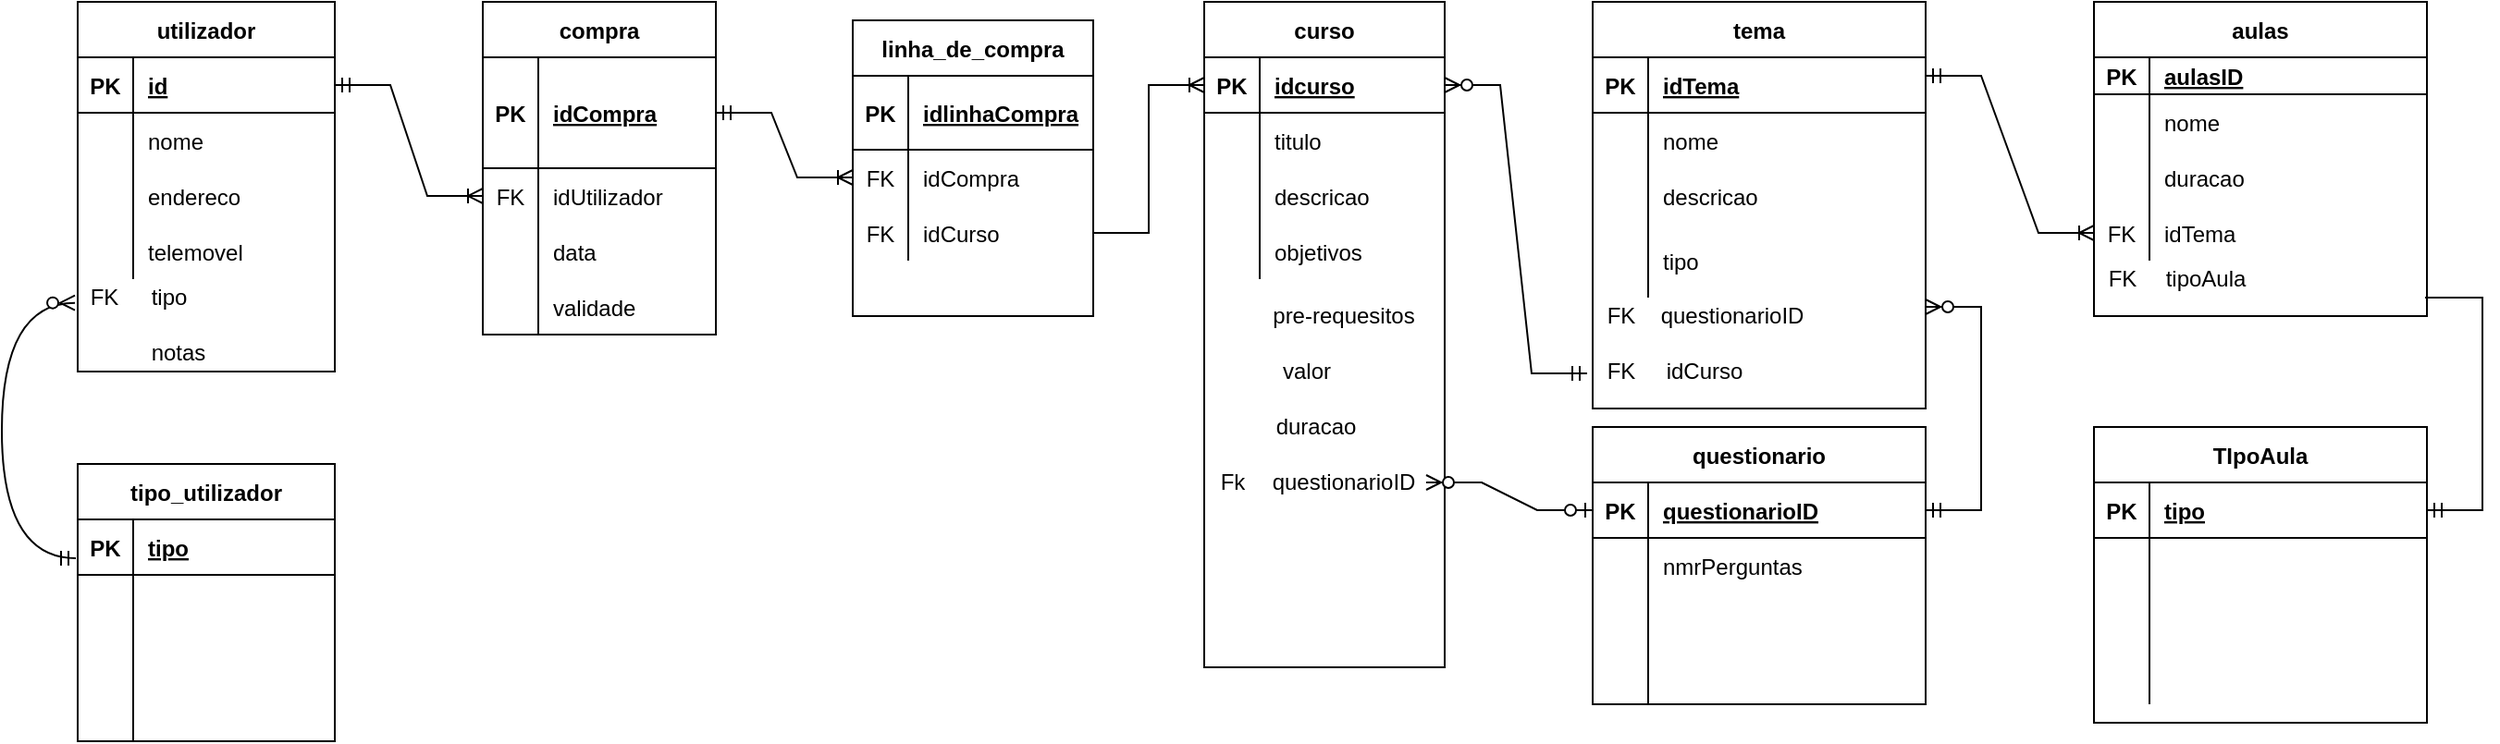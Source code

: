 <mxfile version="15.7.3" type="github">
  <diagram id="vh200znScVI1yW0Zi9pW" name="Page-1">
    <mxGraphModel dx="1662" dy="800" grid="1" gridSize="10" guides="1" tooltips="1" connect="1" arrows="1" fold="1" page="1" pageScale="1" pageWidth="827" pageHeight="1169" math="0" shadow="0">
      <root>
        <mxCell id="0" />
        <mxCell id="1" parent="0" />
        <mxCell id="RiUkdsDSBspVf9KGMONN-1" value="utilizador" style="shape=table;startSize=30;container=1;collapsible=1;childLayout=tableLayout;fixedRows=1;rowLines=0;fontStyle=1;align=center;resizeLast=1;" parent="1" vertex="1">
          <mxGeometry x="61" y="70" width="139" height="200" as="geometry" />
        </mxCell>
        <mxCell id="RiUkdsDSBspVf9KGMONN-2" value="" style="shape=partialRectangle;collapsible=0;dropTarget=0;pointerEvents=0;fillColor=none;top=0;left=0;bottom=1;right=0;points=[[0,0.5],[1,0.5]];portConstraint=eastwest;" parent="RiUkdsDSBspVf9KGMONN-1" vertex="1">
          <mxGeometry y="30" width="139" height="30" as="geometry" />
        </mxCell>
        <mxCell id="RiUkdsDSBspVf9KGMONN-3" value="PK" style="shape=partialRectangle;connectable=0;fillColor=none;top=0;left=0;bottom=0;right=0;fontStyle=1;overflow=hidden;" parent="RiUkdsDSBspVf9KGMONN-2" vertex="1">
          <mxGeometry width="30" height="30" as="geometry">
            <mxRectangle width="30" height="30" as="alternateBounds" />
          </mxGeometry>
        </mxCell>
        <mxCell id="RiUkdsDSBspVf9KGMONN-4" value="id" style="shape=partialRectangle;connectable=0;fillColor=none;top=0;left=0;bottom=0;right=0;align=left;spacingLeft=6;fontStyle=5;overflow=hidden;" parent="RiUkdsDSBspVf9KGMONN-2" vertex="1">
          <mxGeometry x="30" width="109" height="30" as="geometry">
            <mxRectangle width="109" height="30" as="alternateBounds" />
          </mxGeometry>
        </mxCell>
        <mxCell id="RiUkdsDSBspVf9KGMONN-5" value="" style="shape=partialRectangle;collapsible=0;dropTarget=0;pointerEvents=0;fillColor=none;top=0;left=0;bottom=0;right=0;points=[[0,0.5],[1,0.5]];portConstraint=eastwest;" parent="RiUkdsDSBspVf9KGMONN-1" vertex="1">
          <mxGeometry y="60" width="139" height="30" as="geometry" />
        </mxCell>
        <mxCell id="RiUkdsDSBspVf9KGMONN-6" value="" style="shape=partialRectangle;connectable=0;fillColor=none;top=0;left=0;bottom=0;right=0;editable=1;overflow=hidden;" parent="RiUkdsDSBspVf9KGMONN-5" vertex="1">
          <mxGeometry width="30" height="30" as="geometry">
            <mxRectangle width="30" height="30" as="alternateBounds" />
          </mxGeometry>
        </mxCell>
        <mxCell id="RiUkdsDSBspVf9KGMONN-7" value="nome" style="shape=partialRectangle;connectable=0;fillColor=none;top=0;left=0;bottom=0;right=0;align=left;spacingLeft=6;overflow=hidden;" parent="RiUkdsDSBspVf9KGMONN-5" vertex="1">
          <mxGeometry x="30" width="109" height="30" as="geometry">
            <mxRectangle width="109" height="30" as="alternateBounds" />
          </mxGeometry>
        </mxCell>
        <mxCell id="RiUkdsDSBspVf9KGMONN-8" value="" style="shape=partialRectangle;collapsible=0;dropTarget=0;pointerEvents=0;fillColor=none;top=0;left=0;bottom=0;right=0;points=[[0,0.5],[1,0.5]];portConstraint=eastwest;" parent="RiUkdsDSBspVf9KGMONN-1" vertex="1">
          <mxGeometry y="90" width="139" height="30" as="geometry" />
        </mxCell>
        <mxCell id="RiUkdsDSBspVf9KGMONN-9" value="" style="shape=partialRectangle;connectable=0;fillColor=none;top=0;left=0;bottom=0;right=0;editable=1;overflow=hidden;" parent="RiUkdsDSBspVf9KGMONN-8" vertex="1">
          <mxGeometry width="30" height="30" as="geometry">
            <mxRectangle width="30" height="30" as="alternateBounds" />
          </mxGeometry>
        </mxCell>
        <mxCell id="RiUkdsDSBspVf9KGMONN-10" value="endereco" style="shape=partialRectangle;connectable=0;fillColor=none;top=0;left=0;bottom=0;right=0;align=left;spacingLeft=6;overflow=hidden;" parent="RiUkdsDSBspVf9KGMONN-8" vertex="1">
          <mxGeometry x="30" width="109" height="30" as="geometry">
            <mxRectangle width="109" height="30" as="alternateBounds" />
          </mxGeometry>
        </mxCell>
        <mxCell id="RiUkdsDSBspVf9KGMONN-11" value="" style="shape=partialRectangle;collapsible=0;dropTarget=0;pointerEvents=0;fillColor=none;top=0;left=0;bottom=0;right=0;points=[[0,0.5],[1,0.5]];portConstraint=eastwest;" parent="RiUkdsDSBspVf9KGMONN-1" vertex="1">
          <mxGeometry y="120" width="139" height="30" as="geometry" />
        </mxCell>
        <mxCell id="RiUkdsDSBspVf9KGMONN-12" value="" style="shape=partialRectangle;connectable=0;fillColor=none;top=0;left=0;bottom=0;right=0;editable=1;overflow=hidden;" parent="RiUkdsDSBspVf9KGMONN-11" vertex="1">
          <mxGeometry width="30" height="30" as="geometry">
            <mxRectangle width="30" height="30" as="alternateBounds" />
          </mxGeometry>
        </mxCell>
        <mxCell id="RiUkdsDSBspVf9KGMONN-13" value="telemovel" style="shape=partialRectangle;connectable=0;fillColor=none;top=0;left=0;bottom=0;right=0;align=left;spacingLeft=6;overflow=hidden;" parent="RiUkdsDSBspVf9KGMONN-11" vertex="1">
          <mxGeometry x="30" width="109" height="30" as="geometry">
            <mxRectangle width="109" height="30" as="alternateBounds" />
          </mxGeometry>
        </mxCell>
        <mxCell id="RiUkdsDSBspVf9KGMONN-14" value="curso" style="shape=table;startSize=30;container=1;collapsible=1;childLayout=tableLayout;fixedRows=1;rowLines=0;fontStyle=1;align=center;resizeLast=1;" parent="1" vertex="1">
          <mxGeometry x="670" y="70" width="130" height="360" as="geometry" />
        </mxCell>
        <mxCell id="RiUkdsDSBspVf9KGMONN-15" value="" style="shape=partialRectangle;collapsible=0;dropTarget=0;pointerEvents=0;fillColor=none;top=0;left=0;bottom=1;right=0;points=[[0,0.5],[1,0.5]];portConstraint=eastwest;" parent="RiUkdsDSBspVf9KGMONN-14" vertex="1">
          <mxGeometry y="30" width="130" height="30" as="geometry" />
        </mxCell>
        <mxCell id="RiUkdsDSBspVf9KGMONN-16" value="PK" style="shape=partialRectangle;connectable=0;fillColor=none;top=0;left=0;bottom=0;right=0;fontStyle=1;overflow=hidden;" parent="RiUkdsDSBspVf9KGMONN-15" vertex="1">
          <mxGeometry width="30" height="30" as="geometry">
            <mxRectangle width="30" height="30" as="alternateBounds" />
          </mxGeometry>
        </mxCell>
        <mxCell id="RiUkdsDSBspVf9KGMONN-17" value="idcurso" style="shape=partialRectangle;connectable=0;fillColor=none;top=0;left=0;bottom=0;right=0;align=left;spacingLeft=6;fontStyle=5;overflow=hidden;" parent="RiUkdsDSBspVf9KGMONN-15" vertex="1">
          <mxGeometry x="30" width="100" height="30" as="geometry">
            <mxRectangle width="100" height="30" as="alternateBounds" />
          </mxGeometry>
        </mxCell>
        <mxCell id="RiUkdsDSBspVf9KGMONN-18" value="" style="shape=partialRectangle;collapsible=0;dropTarget=0;pointerEvents=0;fillColor=none;top=0;left=0;bottom=0;right=0;points=[[0,0.5],[1,0.5]];portConstraint=eastwest;" parent="RiUkdsDSBspVf9KGMONN-14" vertex="1">
          <mxGeometry y="60" width="130" height="30" as="geometry" />
        </mxCell>
        <mxCell id="RiUkdsDSBspVf9KGMONN-19" value="" style="shape=partialRectangle;connectable=0;fillColor=none;top=0;left=0;bottom=0;right=0;editable=1;overflow=hidden;" parent="RiUkdsDSBspVf9KGMONN-18" vertex="1">
          <mxGeometry width="30" height="30" as="geometry">
            <mxRectangle width="30" height="30" as="alternateBounds" />
          </mxGeometry>
        </mxCell>
        <mxCell id="RiUkdsDSBspVf9KGMONN-20" value="titulo" style="shape=partialRectangle;connectable=0;fillColor=none;top=0;left=0;bottom=0;right=0;align=left;spacingLeft=6;overflow=hidden;" parent="RiUkdsDSBspVf9KGMONN-18" vertex="1">
          <mxGeometry x="30" width="100" height="30" as="geometry">
            <mxRectangle width="100" height="30" as="alternateBounds" />
          </mxGeometry>
        </mxCell>
        <mxCell id="RiUkdsDSBspVf9KGMONN-21" value="" style="shape=partialRectangle;collapsible=0;dropTarget=0;pointerEvents=0;fillColor=none;top=0;left=0;bottom=0;right=0;points=[[0,0.5],[1,0.5]];portConstraint=eastwest;" parent="RiUkdsDSBspVf9KGMONN-14" vertex="1">
          <mxGeometry y="90" width="130" height="30" as="geometry" />
        </mxCell>
        <mxCell id="RiUkdsDSBspVf9KGMONN-22" value="" style="shape=partialRectangle;connectable=0;fillColor=none;top=0;left=0;bottom=0;right=0;editable=1;overflow=hidden;" parent="RiUkdsDSBspVf9KGMONN-21" vertex="1">
          <mxGeometry width="30" height="30" as="geometry">
            <mxRectangle width="30" height="30" as="alternateBounds" />
          </mxGeometry>
        </mxCell>
        <mxCell id="RiUkdsDSBspVf9KGMONN-23" value="descricao" style="shape=partialRectangle;connectable=0;fillColor=none;top=0;left=0;bottom=0;right=0;align=left;spacingLeft=6;overflow=hidden;" parent="RiUkdsDSBspVf9KGMONN-21" vertex="1">
          <mxGeometry x="30" width="100" height="30" as="geometry">
            <mxRectangle width="100" height="30" as="alternateBounds" />
          </mxGeometry>
        </mxCell>
        <mxCell id="RiUkdsDSBspVf9KGMONN-24" value="" style="shape=partialRectangle;collapsible=0;dropTarget=0;pointerEvents=0;fillColor=none;top=0;left=0;bottom=0;right=0;points=[[0,0.5],[1,0.5]];portConstraint=eastwest;" parent="RiUkdsDSBspVf9KGMONN-14" vertex="1">
          <mxGeometry y="120" width="130" height="30" as="geometry" />
        </mxCell>
        <mxCell id="RiUkdsDSBspVf9KGMONN-25" value="" style="shape=partialRectangle;connectable=0;fillColor=none;top=0;left=0;bottom=0;right=0;editable=1;overflow=hidden;" parent="RiUkdsDSBspVf9KGMONN-24" vertex="1">
          <mxGeometry width="30" height="30" as="geometry">
            <mxRectangle width="30" height="30" as="alternateBounds" />
          </mxGeometry>
        </mxCell>
        <mxCell id="RiUkdsDSBspVf9KGMONN-26" value="objetivos" style="shape=partialRectangle;connectable=0;fillColor=none;top=0;left=0;bottom=0;right=0;align=left;spacingLeft=6;overflow=hidden;" parent="RiUkdsDSBspVf9KGMONN-24" vertex="1">
          <mxGeometry x="30" width="100" height="30" as="geometry">
            <mxRectangle width="100" height="30" as="alternateBounds" />
          </mxGeometry>
        </mxCell>
        <mxCell id="RiUkdsDSBspVf9KGMONN-28" value="pre-requesitos" style="text;html=1;align=center;verticalAlign=middle;resizable=0;points=[];autosize=1;strokeColor=none;fillColor=none;" parent="1" vertex="1">
          <mxGeometry x="700" y="230" width="90" height="20" as="geometry" />
        </mxCell>
        <mxCell id="RiUkdsDSBspVf9KGMONN-30" value="duracao&lt;span style=&quot;color: rgba(0 , 0 , 0 , 0) ; font-family: monospace ; font-size: 0px&quot;&gt;%3CmxGraphModel%3E%3Croot%3E%3CmxCell%20id%3D%220%22%2F%3E%3CmxCell%20id%3D%221%22%20parent%3D%220%22%2F%3E%3CmxCell%20id%3D%222%22%20value%3D%22pre-requesitos%22%20style%3D%22text%3Bhtml%3D1%3Balign%3Dcenter%3BverticalAlign%3Dmiddle%3Bresizable%3D0%3Bpoints%3D%5B%5D%3Bautosize%3D1%3BstrokeColor%3Dnone%3BfillColor%3Dnone%3B%22%20vertex%3D%221%22%20parent%3D%221%22%3E%3CmxGeometry%20x%3D%22260%22%20y%3D%22480%22%20width%3D%2290%22%20height%3D%2220%22%20as%3D%22geometry%22%2F%3E%3C%2FmxCell%3E%3C%2Froot%3E%3C%2FmxGraphModel%3E&lt;/span&gt;" style="text;html=1;align=center;verticalAlign=middle;resizable=0;points=[];autosize=1;strokeColor=none;fillColor=none;" parent="1" vertex="1">
          <mxGeometry x="700" y="290" width="60" height="20" as="geometry" />
        </mxCell>
        <mxCell id="RiUkdsDSBspVf9KGMONN-31" value="valor" style="text;html=1;align=center;verticalAlign=middle;resizable=0;points=[];autosize=1;strokeColor=none;fillColor=none;" parent="1" vertex="1">
          <mxGeometry x="705" y="260" width="40" height="20" as="geometry" />
        </mxCell>
        <mxCell id="RiUkdsDSBspVf9KGMONN-34" value="tipo_utilizador" style="shape=table;startSize=30;container=1;collapsible=1;childLayout=tableLayout;fixedRows=1;rowLines=0;fontStyle=1;align=center;resizeLast=1;" parent="1" vertex="1">
          <mxGeometry x="61" y="320" width="139" height="150" as="geometry" />
        </mxCell>
        <mxCell id="RiUkdsDSBspVf9KGMONN-35" value="" style="shape=partialRectangle;collapsible=0;dropTarget=0;pointerEvents=0;fillColor=none;top=0;left=0;bottom=1;right=0;points=[[0,0.5],[1,0.5]];portConstraint=eastwest;" parent="RiUkdsDSBspVf9KGMONN-34" vertex="1">
          <mxGeometry y="30" width="139" height="30" as="geometry" />
        </mxCell>
        <mxCell id="RiUkdsDSBspVf9KGMONN-36" value="PK" style="shape=partialRectangle;connectable=0;fillColor=none;top=0;left=0;bottom=0;right=0;fontStyle=1;overflow=hidden;" parent="RiUkdsDSBspVf9KGMONN-35" vertex="1">
          <mxGeometry width="30" height="30" as="geometry">
            <mxRectangle width="30" height="30" as="alternateBounds" />
          </mxGeometry>
        </mxCell>
        <mxCell id="RiUkdsDSBspVf9KGMONN-37" value="tipo" style="shape=partialRectangle;connectable=0;fillColor=none;top=0;left=0;bottom=0;right=0;align=left;spacingLeft=6;fontStyle=5;overflow=hidden;" parent="RiUkdsDSBspVf9KGMONN-35" vertex="1">
          <mxGeometry x="30" width="109" height="30" as="geometry">
            <mxRectangle width="109" height="30" as="alternateBounds" />
          </mxGeometry>
        </mxCell>
        <mxCell id="RiUkdsDSBspVf9KGMONN-38" value="" style="shape=partialRectangle;collapsible=0;dropTarget=0;pointerEvents=0;fillColor=none;top=0;left=0;bottom=0;right=0;points=[[0,0.5],[1,0.5]];portConstraint=eastwest;" parent="RiUkdsDSBspVf9KGMONN-34" vertex="1">
          <mxGeometry y="60" width="139" height="30" as="geometry" />
        </mxCell>
        <mxCell id="RiUkdsDSBspVf9KGMONN-39" value="" style="shape=partialRectangle;connectable=0;fillColor=none;top=0;left=0;bottom=0;right=0;editable=1;overflow=hidden;" parent="RiUkdsDSBspVf9KGMONN-38" vertex="1">
          <mxGeometry width="30" height="30" as="geometry">
            <mxRectangle width="30" height="30" as="alternateBounds" />
          </mxGeometry>
        </mxCell>
        <mxCell id="RiUkdsDSBspVf9KGMONN-40" value="" style="shape=partialRectangle;connectable=0;fillColor=none;top=0;left=0;bottom=0;right=0;align=left;spacingLeft=6;overflow=hidden;" parent="RiUkdsDSBspVf9KGMONN-38" vertex="1">
          <mxGeometry x="30" width="109" height="30" as="geometry">
            <mxRectangle width="109" height="30" as="alternateBounds" />
          </mxGeometry>
        </mxCell>
        <mxCell id="RiUkdsDSBspVf9KGMONN-41" value="" style="shape=partialRectangle;collapsible=0;dropTarget=0;pointerEvents=0;fillColor=none;top=0;left=0;bottom=0;right=0;points=[[0,0.5],[1,0.5]];portConstraint=eastwest;" parent="RiUkdsDSBspVf9KGMONN-34" vertex="1">
          <mxGeometry y="90" width="139" height="30" as="geometry" />
        </mxCell>
        <mxCell id="RiUkdsDSBspVf9KGMONN-42" value="" style="shape=partialRectangle;connectable=0;fillColor=none;top=0;left=0;bottom=0;right=0;editable=1;overflow=hidden;" parent="RiUkdsDSBspVf9KGMONN-41" vertex="1">
          <mxGeometry width="30" height="30" as="geometry">
            <mxRectangle width="30" height="30" as="alternateBounds" />
          </mxGeometry>
        </mxCell>
        <mxCell id="RiUkdsDSBspVf9KGMONN-43" value="" style="shape=partialRectangle;connectable=0;fillColor=none;top=0;left=0;bottom=0;right=0;align=left;spacingLeft=6;overflow=hidden;" parent="RiUkdsDSBspVf9KGMONN-41" vertex="1">
          <mxGeometry x="30" width="109" height="30" as="geometry">
            <mxRectangle width="109" height="30" as="alternateBounds" />
          </mxGeometry>
        </mxCell>
        <mxCell id="RiUkdsDSBspVf9KGMONN-44" value="" style="shape=partialRectangle;collapsible=0;dropTarget=0;pointerEvents=0;fillColor=none;top=0;left=0;bottom=0;right=0;points=[[0,0.5],[1,0.5]];portConstraint=eastwest;" parent="RiUkdsDSBspVf9KGMONN-34" vertex="1">
          <mxGeometry y="120" width="139" height="30" as="geometry" />
        </mxCell>
        <mxCell id="RiUkdsDSBspVf9KGMONN-45" value="" style="shape=partialRectangle;connectable=0;fillColor=none;top=0;left=0;bottom=0;right=0;editable=1;overflow=hidden;" parent="RiUkdsDSBspVf9KGMONN-44" vertex="1">
          <mxGeometry width="30" height="30" as="geometry">
            <mxRectangle width="30" height="30" as="alternateBounds" />
          </mxGeometry>
        </mxCell>
        <mxCell id="RiUkdsDSBspVf9KGMONN-46" value="" style="shape=partialRectangle;connectable=0;fillColor=none;top=0;left=0;bottom=0;right=0;align=left;spacingLeft=6;overflow=hidden;" parent="RiUkdsDSBspVf9KGMONN-44" vertex="1">
          <mxGeometry x="30" width="109" height="30" as="geometry">
            <mxRectangle width="109" height="30" as="alternateBounds" />
          </mxGeometry>
        </mxCell>
        <mxCell id="RiUkdsDSBspVf9KGMONN-47" value="" style="edgeStyle=orthogonalEdgeStyle;fontSize=12;html=1;endArrow=ERzeroToMany;startArrow=ERmandOne;rounded=0;entryX=-0.016;entryY=0.641;entryDx=0;entryDy=0;entryPerimeter=0;elbow=vertical;curved=1;" parent="1" target="RiUkdsDSBspVf9KGMONN-49" edge="1">
          <mxGeometry width="100" height="100" relative="1" as="geometry">
            <mxPoint x="60" y="371" as="sourcePoint" />
            <mxPoint x="140" y="230" as="targetPoint" />
            <Array as="points">
              <mxPoint x="20" y="371" />
              <mxPoint x="20" y="233" />
            </Array>
          </mxGeometry>
        </mxCell>
        <mxCell id="RiUkdsDSBspVf9KGMONN-48" value="tipo" style="text;html=1;align=center;verticalAlign=middle;resizable=0;points=[];autosize=1;strokeColor=none;fillColor=none;" parent="1" vertex="1">
          <mxGeometry x="95" y="220" width="30" height="20" as="geometry" />
        </mxCell>
        <mxCell id="RiUkdsDSBspVf9KGMONN-49" value="FK" style="text;html=1;align=center;verticalAlign=middle;resizable=0;points=[];autosize=1;strokeColor=none;fillColor=none;" parent="1" vertex="1">
          <mxGeometry x="60" y="220" width="30" height="20" as="geometry" />
        </mxCell>
        <mxCell id="RiUkdsDSBspVf9KGMONN-50" value="compra" style="shape=table;startSize=30;container=1;collapsible=1;childLayout=tableLayout;fixedRows=1;rowLines=0;fontStyle=1;align=center;resizeLast=1;" parent="1" vertex="1">
          <mxGeometry x="280" y="70" width="126" height="180" as="geometry" />
        </mxCell>
        <mxCell id="RiUkdsDSBspVf9KGMONN-51" value="" style="shape=partialRectangle;collapsible=0;dropTarget=0;pointerEvents=0;fillColor=none;top=0;left=0;bottom=1;right=0;points=[[0,0.5],[1,0.5]];portConstraint=eastwest;" parent="RiUkdsDSBspVf9KGMONN-50" vertex="1">
          <mxGeometry y="30" width="126" height="60" as="geometry" />
        </mxCell>
        <mxCell id="RiUkdsDSBspVf9KGMONN-52" value="PK" style="shape=partialRectangle;connectable=0;fillColor=none;top=0;left=0;bottom=0;right=0;fontStyle=1;overflow=hidden;" parent="RiUkdsDSBspVf9KGMONN-51" vertex="1">
          <mxGeometry width="30" height="60" as="geometry">
            <mxRectangle width="30" height="60" as="alternateBounds" />
          </mxGeometry>
        </mxCell>
        <mxCell id="RiUkdsDSBspVf9KGMONN-53" value="idCompra" style="shape=partialRectangle;connectable=0;fillColor=none;top=0;left=0;bottom=0;right=0;align=left;spacingLeft=6;fontStyle=5;overflow=hidden;" parent="RiUkdsDSBspVf9KGMONN-51" vertex="1">
          <mxGeometry x="30" width="96" height="60" as="geometry">
            <mxRectangle width="96" height="60" as="alternateBounds" />
          </mxGeometry>
        </mxCell>
        <mxCell id="RiUkdsDSBspVf9KGMONN-54" value="" style="shape=partialRectangle;collapsible=0;dropTarget=0;pointerEvents=0;fillColor=none;top=0;left=0;bottom=0;right=0;points=[[0,0.5],[1,0.5]];portConstraint=eastwest;" parent="RiUkdsDSBspVf9KGMONN-50" vertex="1">
          <mxGeometry y="90" width="126" height="30" as="geometry" />
        </mxCell>
        <mxCell id="RiUkdsDSBspVf9KGMONN-55" value="FK" style="shape=partialRectangle;connectable=0;fillColor=none;top=0;left=0;bottom=0;right=0;editable=1;overflow=hidden;" parent="RiUkdsDSBspVf9KGMONN-54" vertex="1">
          <mxGeometry width="30" height="30" as="geometry">
            <mxRectangle width="30" height="30" as="alternateBounds" />
          </mxGeometry>
        </mxCell>
        <mxCell id="RiUkdsDSBspVf9KGMONN-56" value="idUtilizador" style="shape=partialRectangle;connectable=0;fillColor=none;top=0;left=0;bottom=0;right=0;align=left;spacingLeft=6;overflow=hidden;" parent="RiUkdsDSBspVf9KGMONN-54" vertex="1">
          <mxGeometry x="30" width="96" height="30" as="geometry">
            <mxRectangle width="96" height="30" as="alternateBounds" />
          </mxGeometry>
        </mxCell>
        <mxCell id="RiUkdsDSBspVf9KGMONN-57" value="" style="shape=partialRectangle;collapsible=0;dropTarget=0;pointerEvents=0;fillColor=none;top=0;left=0;bottom=0;right=0;points=[[0,0.5],[1,0.5]];portConstraint=eastwest;" parent="RiUkdsDSBspVf9KGMONN-50" vertex="1">
          <mxGeometry y="120" width="126" height="30" as="geometry" />
        </mxCell>
        <mxCell id="RiUkdsDSBspVf9KGMONN-58" value="" style="shape=partialRectangle;connectable=0;fillColor=none;top=0;left=0;bottom=0;right=0;editable=1;overflow=hidden;" parent="RiUkdsDSBspVf9KGMONN-57" vertex="1">
          <mxGeometry width="30" height="30" as="geometry">
            <mxRectangle width="30" height="30" as="alternateBounds" />
          </mxGeometry>
        </mxCell>
        <mxCell id="RiUkdsDSBspVf9KGMONN-59" value="data" style="shape=partialRectangle;connectable=0;fillColor=none;top=0;left=0;bottom=0;right=0;align=left;spacingLeft=6;overflow=hidden;" parent="RiUkdsDSBspVf9KGMONN-57" vertex="1">
          <mxGeometry x="30" width="96" height="30" as="geometry">
            <mxRectangle width="96" height="30" as="alternateBounds" />
          </mxGeometry>
        </mxCell>
        <mxCell id="RiUkdsDSBspVf9KGMONN-60" value="" style="shape=partialRectangle;collapsible=0;dropTarget=0;pointerEvents=0;fillColor=none;top=0;left=0;bottom=0;right=0;points=[[0,0.5],[1,0.5]];portConstraint=eastwest;" parent="RiUkdsDSBspVf9KGMONN-50" vertex="1">
          <mxGeometry y="150" width="126" height="30" as="geometry" />
        </mxCell>
        <mxCell id="RiUkdsDSBspVf9KGMONN-61" value="" style="shape=partialRectangle;connectable=0;fillColor=none;top=0;left=0;bottom=0;right=0;editable=1;overflow=hidden;" parent="RiUkdsDSBspVf9KGMONN-60" vertex="1">
          <mxGeometry width="30" height="30" as="geometry">
            <mxRectangle width="30" height="30" as="alternateBounds" />
          </mxGeometry>
        </mxCell>
        <mxCell id="RiUkdsDSBspVf9KGMONN-62" value="validade" style="shape=partialRectangle;connectable=0;fillColor=none;top=0;left=0;bottom=0;right=0;align=left;spacingLeft=6;overflow=hidden;" parent="RiUkdsDSBspVf9KGMONN-60" vertex="1">
          <mxGeometry x="30" width="96" height="30" as="geometry">
            <mxRectangle width="96" height="30" as="alternateBounds" />
          </mxGeometry>
        </mxCell>
        <mxCell id="RiUkdsDSBspVf9KGMONN-63" value="linha_de_compra" style="shape=table;startSize=30;container=1;collapsible=1;childLayout=tableLayout;fixedRows=1;rowLines=0;fontStyle=1;align=center;resizeLast=1;" parent="1" vertex="1">
          <mxGeometry x="480" y="80" width="130" height="160" as="geometry" />
        </mxCell>
        <mxCell id="RiUkdsDSBspVf9KGMONN-64" value="" style="shape=partialRectangle;collapsible=0;dropTarget=0;pointerEvents=0;fillColor=none;top=0;left=0;bottom=1;right=0;points=[[0,0.5],[1,0.5]];portConstraint=eastwest;" parent="RiUkdsDSBspVf9KGMONN-63" vertex="1">
          <mxGeometry y="30" width="130" height="40" as="geometry" />
        </mxCell>
        <mxCell id="RiUkdsDSBspVf9KGMONN-65" value="PK" style="shape=partialRectangle;connectable=0;fillColor=none;top=0;left=0;bottom=0;right=0;fontStyle=1;overflow=hidden;" parent="RiUkdsDSBspVf9KGMONN-64" vertex="1">
          <mxGeometry width="30" height="40" as="geometry">
            <mxRectangle width="30" height="40" as="alternateBounds" />
          </mxGeometry>
        </mxCell>
        <mxCell id="RiUkdsDSBspVf9KGMONN-66" value="idlinhaCompra" style="shape=partialRectangle;connectable=0;fillColor=none;top=0;left=0;bottom=0;right=0;align=left;spacingLeft=6;fontStyle=5;overflow=hidden;" parent="RiUkdsDSBspVf9KGMONN-64" vertex="1">
          <mxGeometry x="30" width="100" height="40" as="geometry">
            <mxRectangle width="100" height="40" as="alternateBounds" />
          </mxGeometry>
        </mxCell>
        <mxCell id="RiUkdsDSBspVf9KGMONN-67" value="" style="shape=partialRectangle;collapsible=0;dropTarget=0;pointerEvents=0;fillColor=none;top=0;left=0;bottom=0;right=0;points=[[0,0.5],[1,0.5]];portConstraint=eastwest;" parent="RiUkdsDSBspVf9KGMONN-63" vertex="1">
          <mxGeometry y="70" width="130" height="30" as="geometry" />
        </mxCell>
        <mxCell id="RiUkdsDSBspVf9KGMONN-68" value="FK" style="shape=partialRectangle;connectable=0;fillColor=none;top=0;left=0;bottom=0;right=0;editable=1;overflow=hidden;" parent="RiUkdsDSBspVf9KGMONN-67" vertex="1">
          <mxGeometry width="30" height="30" as="geometry">
            <mxRectangle width="30" height="30" as="alternateBounds" />
          </mxGeometry>
        </mxCell>
        <mxCell id="RiUkdsDSBspVf9KGMONN-69" value="idCompra" style="shape=partialRectangle;connectable=0;fillColor=none;top=0;left=0;bottom=0;right=0;align=left;spacingLeft=6;overflow=hidden;" parent="RiUkdsDSBspVf9KGMONN-67" vertex="1">
          <mxGeometry x="30" width="100" height="30" as="geometry">
            <mxRectangle width="100" height="30" as="alternateBounds" />
          </mxGeometry>
        </mxCell>
        <mxCell id="RiUkdsDSBspVf9KGMONN-73" value="" style="shape=partialRectangle;collapsible=0;dropTarget=0;pointerEvents=0;fillColor=none;top=0;left=0;bottom=0;right=0;points=[[0,0.5],[1,0.5]];portConstraint=eastwest;" parent="RiUkdsDSBspVf9KGMONN-63" vertex="1">
          <mxGeometry y="100" width="130" height="30" as="geometry" />
        </mxCell>
        <mxCell id="RiUkdsDSBspVf9KGMONN-74" value="FK" style="shape=partialRectangle;connectable=0;fillColor=none;top=0;left=0;bottom=0;right=0;editable=1;overflow=hidden;" parent="RiUkdsDSBspVf9KGMONN-73" vertex="1">
          <mxGeometry width="30" height="30" as="geometry">
            <mxRectangle width="30" height="30" as="alternateBounds" />
          </mxGeometry>
        </mxCell>
        <mxCell id="RiUkdsDSBspVf9KGMONN-75" value="idCurso" style="shape=partialRectangle;connectable=0;fillColor=none;top=0;left=0;bottom=0;right=0;align=left;spacingLeft=6;overflow=hidden;" parent="RiUkdsDSBspVf9KGMONN-73" vertex="1">
          <mxGeometry x="30" width="100" height="30" as="geometry">
            <mxRectangle width="100" height="30" as="alternateBounds" />
          </mxGeometry>
        </mxCell>
        <mxCell id="RiUkdsDSBspVf9KGMONN-79" value="" style="edgeStyle=entityRelationEdgeStyle;fontSize=12;html=1;endArrow=ERoneToMany;startArrow=ERmandOne;rounded=0;entryX=0;entryY=0.5;entryDx=0;entryDy=0;" parent="1" source="RiUkdsDSBspVf9KGMONN-2" target="RiUkdsDSBspVf9KGMONN-54" edge="1">
          <mxGeometry width="100" height="100" relative="1" as="geometry">
            <mxPoint x="310" y="340" as="sourcePoint" />
            <mxPoint x="410" y="240" as="targetPoint" />
          </mxGeometry>
        </mxCell>
        <mxCell id="RiUkdsDSBspVf9KGMONN-80" value="" style="edgeStyle=entityRelationEdgeStyle;fontSize=12;html=1;endArrow=ERoneToMany;startArrow=ERmandOne;rounded=0;entryX=0;entryY=0.5;entryDx=0;entryDy=0;" parent="1" source="RiUkdsDSBspVf9KGMONN-51" target="RiUkdsDSBspVf9KGMONN-67" edge="1">
          <mxGeometry width="100" height="100" relative="1" as="geometry">
            <mxPoint x="414" y="185.0" as="sourcePoint" />
            <mxPoint x="480" y="177" as="targetPoint" />
          </mxGeometry>
        </mxCell>
        <mxCell id="RiUkdsDSBspVf9KGMONN-95" value="tema" style="shape=table;startSize=30;container=1;collapsible=1;childLayout=tableLayout;fixedRows=1;rowLines=0;fontStyle=1;align=center;resizeLast=1;" parent="1" vertex="1">
          <mxGeometry x="880" y="70" width="180" height="220" as="geometry" />
        </mxCell>
        <mxCell id="RiUkdsDSBspVf9KGMONN-96" value="" style="shape=partialRectangle;collapsible=0;dropTarget=0;pointerEvents=0;fillColor=none;top=0;left=0;bottom=1;right=0;points=[[0,0.5],[1,0.5]];portConstraint=eastwest;" parent="RiUkdsDSBspVf9KGMONN-95" vertex="1">
          <mxGeometry y="30" width="180" height="30" as="geometry" />
        </mxCell>
        <mxCell id="RiUkdsDSBspVf9KGMONN-97" value="PK" style="shape=partialRectangle;connectable=0;fillColor=none;top=0;left=0;bottom=0;right=0;fontStyle=1;overflow=hidden;" parent="RiUkdsDSBspVf9KGMONN-96" vertex="1">
          <mxGeometry width="30" height="30" as="geometry">
            <mxRectangle width="30" height="30" as="alternateBounds" />
          </mxGeometry>
        </mxCell>
        <mxCell id="RiUkdsDSBspVf9KGMONN-98" value="idTema" style="shape=partialRectangle;connectable=0;fillColor=none;top=0;left=0;bottom=0;right=0;align=left;spacingLeft=6;fontStyle=5;overflow=hidden;" parent="RiUkdsDSBspVf9KGMONN-96" vertex="1">
          <mxGeometry x="30" width="150" height="30" as="geometry">
            <mxRectangle width="150" height="30" as="alternateBounds" />
          </mxGeometry>
        </mxCell>
        <mxCell id="RiUkdsDSBspVf9KGMONN-99" value="" style="shape=partialRectangle;collapsible=0;dropTarget=0;pointerEvents=0;fillColor=none;top=0;left=0;bottom=0;right=0;points=[[0,0.5],[1,0.5]];portConstraint=eastwest;" parent="RiUkdsDSBspVf9KGMONN-95" vertex="1">
          <mxGeometry y="60" width="180" height="30" as="geometry" />
        </mxCell>
        <mxCell id="RiUkdsDSBspVf9KGMONN-100" value="" style="shape=partialRectangle;connectable=0;fillColor=none;top=0;left=0;bottom=0;right=0;editable=1;overflow=hidden;" parent="RiUkdsDSBspVf9KGMONN-99" vertex="1">
          <mxGeometry width="30" height="30" as="geometry">
            <mxRectangle width="30" height="30" as="alternateBounds" />
          </mxGeometry>
        </mxCell>
        <mxCell id="RiUkdsDSBspVf9KGMONN-101" value="nome" style="shape=partialRectangle;connectable=0;fillColor=none;top=0;left=0;bottom=0;right=0;align=left;spacingLeft=6;overflow=hidden;" parent="RiUkdsDSBspVf9KGMONN-99" vertex="1">
          <mxGeometry x="30" width="150" height="30" as="geometry">
            <mxRectangle width="150" height="30" as="alternateBounds" />
          </mxGeometry>
        </mxCell>
        <mxCell id="RiUkdsDSBspVf9KGMONN-102" value="" style="shape=partialRectangle;collapsible=0;dropTarget=0;pointerEvents=0;fillColor=none;top=0;left=0;bottom=0;right=0;points=[[0,0.5],[1,0.5]];portConstraint=eastwest;" parent="RiUkdsDSBspVf9KGMONN-95" vertex="1">
          <mxGeometry y="90" width="180" height="30" as="geometry" />
        </mxCell>
        <mxCell id="RiUkdsDSBspVf9KGMONN-103" value="" style="shape=partialRectangle;connectable=0;fillColor=none;top=0;left=0;bottom=0;right=0;editable=1;overflow=hidden;" parent="RiUkdsDSBspVf9KGMONN-102" vertex="1">
          <mxGeometry width="30" height="30" as="geometry">
            <mxRectangle width="30" height="30" as="alternateBounds" />
          </mxGeometry>
        </mxCell>
        <mxCell id="RiUkdsDSBspVf9KGMONN-104" value="descricao" style="shape=partialRectangle;connectable=0;fillColor=none;top=0;left=0;bottom=0;right=0;align=left;spacingLeft=6;overflow=hidden;" parent="RiUkdsDSBspVf9KGMONN-102" vertex="1">
          <mxGeometry x="30" width="150" height="30" as="geometry">
            <mxRectangle width="150" height="30" as="alternateBounds" />
          </mxGeometry>
        </mxCell>
        <mxCell id="RiUkdsDSBspVf9KGMONN-105" value="" style="shape=partialRectangle;collapsible=0;dropTarget=0;pointerEvents=0;fillColor=none;top=0;left=0;bottom=0;right=0;points=[[0,0.5],[1,0.5]];portConstraint=eastwest;" parent="RiUkdsDSBspVf9KGMONN-95" vertex="1">
          <mxGeometry y="120" width="180" height="40" as="geometry" />
        </mxCell>
        <mxCell id="RiUkdsDSBspVf9KGMONN-106" value="" style="shape=partialRectangle;connectable=0;fillColor=none;top=0;left=0;bottom=0;right=0;editable=1;overflow=hidden;" parent="RiUkdsDSBspVf9KGMONN-105" vertex="1">
          <mxGeometry width="30" height="40" as="geometry">
            <mxRectangle width="30" height="40" as="alternateBounds" />
          </mxGeometry>
        </mxCell>
        <mxCell id="RiUkdsDSBspVf9KGMONN-107" value="tipo" style="shape=partialRectangle;connectable=0;fillColor=none;top=0;left=0;bottom=0;right=0;align=left;spacingLeft=6;overflow=hidden;" parent="RiUkdsDSBspVf9KGMONN-105" vertex="1">
          <mxGeometry x="30" width="150" height="40" as="geometry">
            <mxRectangle width="150" height="40" as="alternateBounds" />
          </mxGeometry>
        </mxCell>
        <mxCell id="RiUkdsDSBspVf9KGMONN-108" value="aulas" style="shape=table;startSize=30;container=1;collapsible=1;childLayout=tableLayout;fixedRows=1;rowLines=0;fontStyle=1;align=center;resizeLast=1;" parent="1" vertex="1">
          <mxGeometry x="1151" y="70" width="180" height="170" as="geometry" />
        </mxCell>
        <mxCell id="RiUkdsDSBspVf9KGMONN-109" value="" style="shape=partialRectangle;collapsible=0;dropTarget=0;pointerEvents=0;fillColor=none;top=0;left=0;bottom=1;right=0;points=[[0,0.5],[1,0.5]];portConstraint=eastwest;" parent="RiUkdsDSBspVf9KGMONN-108" vertex="1">
          <mxGeometry y="30" width="180" height="20" as="geometry" />
        </mxCell>
        <mxCell id="RiUkdsDSBspVf9KGMONN-110" value="PK" style="shape=partialRectangle;connectable=0;fillColor=none;top=0;left=0;bottom=0;right=0;fontStyle=1;overflow=hidden;" parent="RiUkdsDSBspVf9KGMONN-109" vertex="1">
          <mxGeometry width="30" height="20" as="geometry">
            <mxRectangle width="30" height="20" as="alternateBounds" />
          </mxGeometry>
        </mxCell>
        <mxCell id="RiUkdsDSBspVf9KGMONN-111" value="aulasID" style="shape=partialRectangle;connectable=0;fillColor=none;top=0;left=0;bottom=0;right=0;align=left;spacingLeft=6;fontStyle=5;overflow=hidden;" parent="RiUkdsDSBspVf9KGMONN-109" vertex="1">
          <mxGeometry x="30" width="150" height="20" as="geometry">
            <mxRectangle width="150" height="20" as="alternateBounds" />
          </mxGeometry>
        </mxCell>
        <mxCell id="RiUkdsDSBspVf9KGMONN-112" value="" style="shape=partialRectangle;collapsible=0;dropTarget=0;pointerEvents=0;fillColor=none;top=0;left=0;bottom=0;right=0;points=[[0,0.5],[1,0.5]];portConstraint=eastwest;" parent="RiUkdsDSBspVf9KGMONN-108" vertex="1">
          <mxGeometry y="50" width="180" height="30" as="geometry" />
        </mxCell>
        <mxCell id="RiUkdsDSBspVf9KGMONN-113" value="" style="shape=partialRectangle;connectable=0;fillColor=none;top=0;left=0;bottom=0;right=0;editable=1;overflow=hidden;" parent="RiUkdsDSBspVf9KGMONN-112" vertex="1">
          <mxGeometry width="30" height="30" as="geometry">
            <mxRectangle width="30" height="30" as="alternateBounds" />
          </mxGeometry>
        </mxCell>
        <mxCell id="RiUkdsDSBspVf9KGMONN-114" value="nome" style="shape=partialRectangle;connectable=0;fillColor=none;top=0;left=0;bottom=0;right=0;align=left;spacingLeft=6;overflow=hidden;" parent="RiUkdsDSBspVf9KGMONN-112" vertex="1">
          <mxGeometry x="30" width="150" height="30" as="geometry">
            <mxRectangle width="150" height="30" as="alternateBounds" />
          </mxGeometry>
        </mxCell>
        <mxCell id="RiUkdsDSBspVf9KGMONN-115" value="" style="shape=partialRectangle;collapsible=0;dropTarget=0;pointerEvents=0;fillColor=none;top=0;left=0;bottom=0;right=0;points=[[0,0.5],[1,0.5]];portConstraint=eastwest;" parent="RiUkdsDSBspVf9KGMONN-108" vertex="1">
          <mxGeometry y="80" width="180" height="30" as="geometry" />
        </mxCell>
        <mxCell id="RiUkdsDSBspVf9KGMONN-116" value="" style="shape=partialRectangle;connectable=0;fillColor=none;top=0;left=0;bottom=0;right=0;editable=1;overflow=hidden;" parent="RiUkdsDSBspVf9KGMONN-115" vertex="1">
          <mxGeometry width="30" height="30" as="geometry">
            <mxRectangle width="30" height="30" as="alternateBounds" />
          </mxGeometry>
        </mxCell>
        <mxCell id="RiUkdsDSBspVf9KGMONN-117" value="duracao" style="shape=partialRectangle;connectable=0;fillColor=none;top=0;left=0;bottom=0;right=0;align=left;spacingLeft=6;overflow=hidden;" parent="RiUkdsDSBspVf9KGMONN-115" vertex="1">
          <mxGeometry x="30" width="150" height="30" as="geometry">
            <mxRectangle width="150" height="30" as="alternateBounds" />
          </mxGeometry>
        </mxCell>
        <mxCell id="RiUkdsDSBspVf9KGMONN-118" value="" style="shape=partialRectangle;collapsible=0;dropTarget=0;pointerEvents=0;fillColor=none;top=0;left=0;bottom=0;right=0;points=[[0,0.5],[1,0.5]];portConstraint=eastwest;" parent="RiUkdsDSBspVf9KGMONN-108" vertex="1">
          <mxGeometry y="110" width="180" height="30" as="geometry" />
        </mxCell>
        <mxCell id="RiUkdsDSBspVf9KGMONN-119" value="FK" style="shape=partialRectangle;connectable=0;fillColor=none;top=0;left=0;bottom=0;right=0;editable=1;overflow=hidden;" parent="RiUkdsDSBspVf9KGMONN-118" vertex="1">
          <mxGeometry width="30" height="30" as="geometry">
            <mxRectangle width="30" height="30" as="alternateBounds" />
          </mxGeometry>
        </mxCell>
        <mxCell id="RiUkdsDSBspVf9KGMONN-120" value="idTema" style="shape=partialRectangle;connectable=0;fillColor=none;top=0;left=0;bottom=0;right=0;align=left;spacingLeft=6;overflow=hidden;" parent="RiUkdsDSBspVf9KGMONN-118" vertex="1">
          <mxGeometry x="30" width="150" height="30" as="geometry">
            <mxRectangle width="150" height="30" as="alternateBounds" />
          </mxGeometry>
        </mxCell>
        <mxCell id="RiUkdsDSBspVf9KGMONN-121" value="TIpoAula" style="shape=table;startSize=30;container=1;collapsible=1;childLayout=tableLayout;fixedRows=1;rowLines=0;fontStyle=1;align=center;resizeLast=1;" parent="1" vertex="1">
          <mxGeometry x="1151" y="300" width="180" height="160" as="geometry" />
        </mxCell>
        <mxCell id="RiUkdsDSBspVf9KGMONN-122" value="" style="shape=partialRectangle;collapsible=0;dropTarget=0;pointerEvents=0;fillColor=none;top=0;left=0;bottom=1;right=0;points=[[0,0.5],[1,0.5]];portConstraint=eastwest;" parent="RiUkdsDSBspVf9KGMONN-121" vertex="1">
          <mxGeometry y="30" width="180" height="30" as="geometry" />
        </mxCell>
        <mxCell id="RiUkdsDSBspVf9KGMONN-123" value="PK" style="shape=partialRectangle;connectable=0;fillColor=none;top=0;left=0;bottom=0;right=0;fontStyle=1;overflow=hidden;" parent="RiUkdsDSBspVf9KGMONN-122" vertex="1">
          <mxGeometry width="30" height="30" as="geometry">
            <mxRectangle width="30" height="30" as="alternateBounds" />
          </mxGeometry>
        </mxCell>
        <mxCell id="RiUkdsDSBspVf9KGMONN-124" value="tipo" style="shape=partialRectangle;connectable=0;fillColor=none;top=0;left=0;bottom=0;right=0;align=left;spacingLeft=6;fontStyle=5;overflow=hidden;" parent="RiUkdsDSBspVf9KGMONN-122" vertex="1">
          <mxGeometry x="30" width="150" height="30" as="geometry">
            <mxRectangle width="150" height="30" as="alternateBounds" />
          </mxGeometry>
        </mxCell>
        <mxCell id="RiUkdsDSBspVf9KGMONN-125" value="" style="shape=partialRectangle;collapsible=0;dropTarget=0;pointerEvents=0;fillColor=none;top=0;left=0;bottom=0;right=0;points=[[0,0.5],[1,0.5]];portConstraint=eastwest;" parent="RiUkdsDSBspVf9KGMONN-121" vertex="1">
          <mxGeometry y="60" width="180" height="30" as="geometry" />
        </mxCell>
        <mxCell id="RiUkdsDSBspVf9KGMONN-126" value="" style="shape=partialRectangle;connectable=0;fillColor=none;top=0;left=0;bottom=0;right=0;editable=1;overflow=hidden;" parent="RiUkdsDSBspVf9KGMONN-125" vertex="1">
          <mxGeometry width="30" height="30" as="geometry">
            <mxRectangle width="30" height="30" as="alternateBounds" />
          </mxGeometry>
        </mxCell>
        <mxCell id="RiUkdsDSBspVf9KGMONN-127" value="" style="shape=partialRectangle;connectable=0;fillColor=none;top=0;left=0;bottom=0;right=0;align=left;spacingLeft=6;overflow=hidden;" parent="RiUkdsDSBspVf9KGMONN-125" vertex="1">
          <mxGeometry x="30" width="150" height="30" as="geometry">
            <mxRectangle width="150" height="30" as="alternateBounds" />
          </mxGeometry>
        </mxCell>
        <mxCell id="RiUkdsDSBspVf9KGMONN-128" value="" style="shape=partialRectangle;collapsible=0;dropTarget=0;pointerEvents=0;fillColor=none;top=0;left=0;bottom=0;right=0;points=[[0,0.5],[1,0.5]];portConstraint=eastwest;" parent="RiUkdsDSBspVf9KGMONN-121" vertex="1">
          <mxGeometry y="90" width="180" height="30" as="geometry" />
        </mxCell>
        <mxCell id="RiUkdsDSBspVf9KGMONN-129" value="" style="shape=partialRectangle;connectable=0;fillColor=none;top=0;left=0;bottom=0;right=0;editable=1;overflow=hidden;" parent="RiUkdsDSBspVf9KGMONN-128" vertex="1">
          <mxGeometry width="30" height="30" as="geometry">
            <mxRectangle width="30" height="30" as="alternateBounds" />
          </mxGeometry>
        </mxCell>
        <mxCell id="RiUkdsDSBspVf9KGMONN-130" value="" style="shape=partialRectangle;connectable=0;fillColor=none;top=0;left=0;bottom=0;right=0;align=left;spacingLeft=6;overflow=hidden;" parent="RiUkdsDSBspVf9KGMONN-128" vertex="1">
          <mxGeometry x="30" width="150" height="30" as="geometry">
            <mxRectangle width="150" height="30" as="alternateBounds" />
          </mxGeometry>
        </mxCell>
        <mxCell id="RiUkdsDSBspVf9KGMONN-131" value="" style="shape=partialRectangle;collapsible=0;dropTarget=0;pointerEvents=0;fillColor=none;top=0;left=0;bottom=0;right=0;points=[[0,0.5],[1,0.5]];portConstraint=eastwest;" parent="RiUkdsDSBspVf9KGMONN-121" vertex="1">
          <mxGeometry y="120" width="180" height="30" as="geometry" />
        </mxCell>
        <mxCell id="RiUkdsDSBspVf9KGMONN-132" value="" style="shape=partialRectangle;connectable=0;fillColor=none;top=0;left=0;bottom=0;right=0;editable=1;overflow=hidden;" parent="RiUkdsDSBspVf9KGMONN-131" vertex="1">
          <mxGeometry width="30" height="30" as="geometry">
            <mxRectangle width="30" height="30" as="alternateBounds" />
          </mxGeometry>
        </mxCell>
        <mxCell id="RiUkdsDSBspVf9KGMONN-133" value="" style="shape=partialRectangle;connectable=0;fillColor=none;top=0;left=0;bottom=0;right=0;align=left;spacingLeft=6;overflow=hidden;" parent="RiUkdsDSBspVf9KGMONN-131" vertex="1">
          <mxGeometry x="30" width="150" height="30" as="geometry">
            <mxRectangle width="150" height="30" as="alternateBounds" />
          </mxGeometry>
        </mxCell>
        <mxCell id="RiUkdsDSBspVf9KGMONN-141" value="" style="edgeStyle=entityRelationEdgeStyle;fontSize=12;html=1;endArrow=ERoneToMany;startArrow=ERmandOne;rounded=0;entryX=0;entryY=0.5;entryDx=0;entryDy=0;" parent="1" target="RiUkdsDSBspVf9KGMONN-118" edge="1">
          <mxGeometry width="100" height="100" relative="1" as="geometry">
            <mxPoint x="1060" y="110" as="sourcePoint" />
            <mxPoint x="1160" y="10" as="targetPoint" />
          </mxGeometry>
        </mxCell>
        <mxCell id="RiUkdsDSBspVf9KGMONN-144" value="questionario" style="shape=table;startSize=30;container=1;collapsible=1;childLayout=tableLayout;fixedRows=1;rowLines=0;fontStyle=1;align=center;resizeLast=1;" parent="1" vertex="1">
          <mxGeometry x="880" y="300" width="180" height="150" as="geometry" />
        </mxCell>
        <mxCell id="RiUkdsDSBspVf9KGMONN-145" value="" style="shape=partialRectangle;collapsible=0;dropTarget=0;pointerEvents=0;fillColor=none;top=0;left=0;bottom=1;right=0;points=[[0,0.5],[1,0.5]];portConstraint=eastwest;" parent="RiUkdsDSBspVf9KGMONN-144" vertex="1">
          <mxGeometry y="30" width="180" height="30" as="geometry" />
        </mxCell>
        <mxCell id="RiUkdsDSBspVf9KGMONN-146" value="PK" style="shape=partialRectangle;connectable=0;fillColor=none;top=0;left=0;bottom=0;right=0;fontStyle=1;overflow=hidden;" parent="RiUkdsDSBspVf9KGMONN-145" vertex="1">
          <mxGeometry width="30" height="30" as="geometry">
            <mxRectangle width="30" height="30" as="alternateBounds" />
          </mxGeometry>
        </mxCell>
        <mxCell id="RiUkdsDSBspVf9KGMONN-147" value="questionarioID" style="shape=partialRectangle;connectable=0;fillColor=none;top=0;left=0;bottom=0;right=0;align=left;spacingLeft=6;fontStyle=5;overflow=hidden;" parent="RiUkdsDSBspVf9KGMONN-145" vertex="1">
          <mxGeometry x="30" width="150" height="30" as="geometry">
            <mxRectangle width="150" height="30" as="alternateBounds" />
          </mxGeometry>
        </mxCell>
        <mxCell id="RiUkdsDSBspVf9KGMONN-148" value="" style="shape=partialRectangle;collapsible=0;dropTarget=0;pointerEvents=0;fillColor=none;top=0;left=0;bottom=0;right=0;points=[[0,0.5],[1,0.5]];portConstraint=eastwest;" parent="RiUkdsDSBspVf9KGMONN-144" vertex="1">
          <mxGeometry y="60" width="180" height="30" as="geometry" />
        </mxCell>
        <mxCell id="RiUkdsDSBspVf9KGMONN-149" value="" style="shape=partialRectangle;connectable=0;fillColor=none;top=0;left=0;bottom=0;right=0;editable=1;overflow=hidden;" parent="RiUkdsDSBspVf9KGMONN-148" vertex="1">
          <mxGeometry width="30" height="30" as="geometry">
            <mxRectangle width="30" height="30" as="alternateBounds" />
          </mxGeometry>
        </mxCell>
        <mxCell id="RiUkdsDSBspVf9KGMONN-150" value="nmrPerguntas" style="shape=partialRectangle;connectable=0;fillColor=none;top=0;left=0;bottom=0;right=0;align=left;spacingLeft=6;overflow=hidden;" parent="RiUkdsDSBspVf9KGMONN-148" vertex="1">
          <mxGeometry x="30" width="150" height="30" as="geometry">
            <mxRectangle width="150" height="30" as="alternateBounds" />
          </mxGeometry>
        </mxCell>
        <mxCell id="RiUkdsDSBspVf9KGMONN-151" value="" style="shape=partialRectangle;collapsible=0;dropTarget=0;pointerEvents=0;fillColor=none;top=0;left=0;bottom=0;right=0;points=[[0,0.5],[1,0.5]];portConstraint=eastwest;" parent="RiUkdsDSBspVf9KGMONN-144" vertex="1">
          <mxGeometry y="90" width="180" height="30" as="geometry" />
        </mxCell>
        <mxCell id="RiUkdsDSBspVf9KGMONN-152" value="" style="shape=partialRectangle;connectable=0;fillColor=none;top=0;left=0;bottom=0;right=0;editable=1;overflow=hidden;" parent="RiUkdsDSBspVf9KGMONN-151" vertex="1">
          <mxGeometry width="30" height="30" as="geometry">
            <mxRectangle width="30" height="30" as="alternateBounds" />
          </mxGeometry>
        </mxCell>
        <mxCell id="RiUkdsDSBspVf9KGMONN-153" value="" style="shape=partialRectangle;connectable=0;fillColor=none;top=0;left=0;bottom=0;right=0;align=left;spacingLeft=6;overflow=hidden;" parent="RiUkdsDSBspVf9KGMONN-151" vertex="1">
          <mxGeometry x="30" width="150" height="30" as="geometry">
            <mxRectangle width="150" height="30" as="alternateBounds" />
          </mxGeometry>
        </mxCell>
        <mxCell id="RiUkdsDSBspVf9KGMONN-154" value="" style="shape=partialRectangle;collapsible=0;dropTarget=0;pointerEvents=0;fillColor=none;top=0;left=0;bottom=0;right=0;points=[[0,0.5],[1,0.5]];portConstraint=eastwest;" parent="RiUkdsDSBspVf9KGMONN-144" vertex="1">
          <mxGeometry y="120" width="180" height="30" as="geometry" />
        </mxCell>
        <mxCell id="RiUkdsDSBspVf9KGMONN-155" value="" style="shape=partialRectangle;connectable=0;fillColor=none;top=0;left=0;bottom=0;right=0;editable=1;overflow=hidden;" parent="RiUkdsDSBspVf9KGMONN-154" vertex="1">
          <mxGeometry width="30" height="30" as="geometry">
            <mxRectangle width="30" height="30" as="alternateBounds" />
          </mxGeometry>
        </mxCell>
        <mxCell id="RiUkdsDSBspVf9KGMONN-156" value="" style="shape=partialRectangle;connectable=0;fillColor=none;top=0;left=0;bottom=0;right=0;align=left;spacingLeft=6;overflow=hidden;" parent="RiUkdsDSBspVf9KGMONN-154" vertex="1">
          <mxGeometry x="30" width="150" height="30" as="geometry">
            <mxRectangle width="150" height="30" as="alternateBounds" />
          </mxGeometry>
        </mxCell>
        <mxCell id="RiUkdsDSBspVf9KGMONN-157" value="questionarioID" style="text;html=1;align=center;verticalAlign=middle;resizable=0;points=[];autosize=1;strokeColor=none;fillColor=none;" parent="1" vertex="1">
          <mxGeometry x="910" y="230" width="90" height="20" as="geometry" />
        </mxCell>
        <mxCell id="RiUkdsDSBspVf9KGMONN-158" value="FK" style="text;html=1;align=center;verticalAlign=middle;resizable=0;points=[];autosize=1;strokeColor=none;fillColor=none;" parent="1" vertex="1">
          <mxGeometry x="880" y="230" width="30" height="20" as="geometry" />
        </mxCell>
        <mxCell id="RiUkdsDSBspVf9KGMONN-160" value="Fk" style="text;html=1;align=center;verticalAlign=middle;resizable=0;points=[];autosize=1;strokeColor=none;fillColor=none;" parent="1" vertex="1">
          <mxGeometry x="670" y="320" width="30" height="20" as="geometry" />
        </mxCell>
        <mxCell id="RiUkdsDSBspVf9KGMONN-161" value="questionarioID" style="text;html=1;align=center;verticalAlign=middle;resizable=0;points=[];autosize=1;strokeColor=none;fillColor=none;" parent="1" vertex="1">
          <mxGeometry x="700" y="320" width="90" height="20" as="geometry" />
        </mxCell>
        <mxCell id="RiUkdsDSBspVf9KGMONN-163" value="notas" style="text;html=1;align=center;verticalAlign=middle;resizable=0;points=[];autosize=1;strokeColor=none;fillColor=none;" parent="1" vertex="1">
          <mxGeometry x="95" y="250" width="40" height="20" as="geometry" />
        </mxCell>
        <mxCell id="EV05h6bHleBGwj3LrSKX-1" value="" style="edgeStyle=entityRelationEdgeStyle;fontSize=12;html=1;endArrow=ERoneToMany;rounded=0;exitX=1;exitY=0.5;exitDx=0;exitDy=0;entryX=0;entryY=0.5;entryDx=0;entryDy=0;" edge="1" parent="1" source="RiUkdsDSBspVf9KGMONN-73" target="RiUkdsDSBspVf9KGMONN-15">
          <mxGeometry width="100" height="100" relative="1" as="geometry">
            <mxPoint x="780" y="480" as="sourcePoint" />
            <mxPoint x="880" y="380" as="targetPoint" />
          </mxGeometry>
        </mxCell>
        <mxCell id="EV05h6bHleBGwj3LrSKX-4" value="" style="edgeStyle=entityRelationEdgeStyle;fontSize=12;html=1;endArrow=ERzeroToMany;startArrow=ERzeroToOne;rounded=0;exitX=0;exitY=0.5;exitDx=0;exitDy=0;" edge="1" parent="1" source="RiUkdsDSBspVf9KGMONN-145" target="RiUkdsDSBspVf9KGMONN-161">
          <mxGeometry width="100" height="100" relative="1" as="geometry">
            <mxPoint x="820" y="390" as="sourcePoint" />
            <mxPoint x="880" y="280" as="targetPoint" />
          </mxGeometry>
        </mxCell>
        <mxCell id="EV05h6bHleBGwj3LrSKX-7" value="FK" style="text;html=1;align=center;verticalAlign=middle;resizable=0;points=[];autosize=1;strokeColor=none;fillColor=none;" vertex="1" parent="1">
          <mxGeometry x="880" y="260" width="30" height="20" as="geometry" />
        </mxCell>
        <mxCell id="EV05h6bHleBGwj3LrSKX-9" value="idCurso" style="text;html=1;align=center;verticalAlign=middle;resizable=0;points=[];autosize=1;strokeColor=none;fillColor=none;" vertex="1" parent="1">
          <mxGeometry x="910" y="260" width="60" height="20" as="geometry" />
        </mxCell>
        <mxCell id="EV05h6bHleBGwj3LrSKX-11" value="" style="edgeStyle=entityRelationEdgeStyle;fontSize=12;html=1;endArrow=ERzeroToMany;startArrow=ERmandOne;rounded=0;entryX=1;entryY=0.5;entryDx=0;entryDy=0;exitX=-0.1;exitY=0.55;exitDx=0;exitDy=0;exitPerimeter=0;" edge="1" parent="1" source="EV05h6bHleBGwj3LrSKX-7" target="RiUkdsDSBspVf9KGMONN-15">
          <mxGeometry width="100" height="100" relative="1" as="geometry">
            <mxPoint x="830" y="190" as="sourcePoint" />
            <mxPoint x="880" y="280" as="targetPoint" />
          </mxGeometry>
        </mxCell>
        <mxCell id="EV05h6bHleBGwj3LrSKX-12" value="" style="edgeStyle=entityRelationEdgeStyle;fontSize=12;html=1;endArrow=ERzeroToMany;startArrow=ERmandOne;rounded=0;entryX=1;entryY=0.75;entryDx=0;entryDy=0;exitX=1;exitY=0.5;exitDx=0;exitDy=0;" edge="1" parent="1" source="RiUkdsDSBspVf9KGMONN-145" target="RiUkdsDSBspVf9KGMONN-95">
          <mxGeometry width="100" height="100" relative="1" as="geometry">
            <mxPoint x="1030" y="550" as="sourcePoint" />
            <mxPoint x="1130" y="450" as="targetPoint" />
          </mxGeometry>
        </mxCell>
        <mxCell id="EV05h6bHleBGwj3LrSKX-13" value="FK" style="text;html=1;align=center;verticalAlign=middle;resizable=0;points=[];autosize=1;strokeColor=none;fillColor=none;" vertex="1" parent="1">
          <mxGeometry x="1151" y="210" width="30" height="20" as="geometry" />
        </mxCell>
        <mxCell id="EV05h6bHleBGwj3LrSKX-15" value="tipoAula" style="text;html=1;align=center;verticalAlign=middle;resizable=0;points=[];autosize=1;strokeColor=none;fillColor=none;" vertex="1" parent="1">
          <mxGeometry x="1181" y="210" width="60" height="20" as="geometry" />
        </mxCell>
        <mxCell id="EV05h6bHleBGwj3LrSKX-16" value="" style="edgeStyle=entityRelationEdgeStyle;fontSize=12;html=1;endArrow=ERmandOne;rounded=0;" edge="1" parent="1" target="RiUkdsDSBspVf9KGMONN-122">
          <mxGeometry width="100" height="100" relative="1" as="geometry">
            <mxPoint x="1330" y="230" as="sourcePoint" />
            <mxPoint x="1490" y="260" as="targetPoint" />
          </mxGeometry>
        </mxCell>
      </root>
    </mxGraphModel>
  </diagram>
</mxfile>
